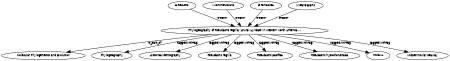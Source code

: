 digraph G {
size="3,3";
node [fontsize=7, fontname="Helvetica"];
edge [fontsize=7, fontname="Helvetica"];
node0 [label="Phylogeography of Pseudacris regilla (Anura: Hylidae) in western North America,...", width=0.27433100247,height=0.27433100247];
node1 [label="E Recuero", width=0.27433100247,height=0.27433100247];
node2 [label="I Martinezsolano", width=0.27433100247,height=0.27433100247];
node3 [label="G Parraolea", width=0.27433100247,height=0.27433100247];
node4 [label="M Garciaparis", width=0.27433100247,height=0.27433100247];
node5 [label="Molecular Phylogenetics and Evolution", width=0.27433100247,height=0.27433100247];
node6 [label="Phylogeography", width=0.27433100247,height=0.27433100247];
node7 [label="Historical demography", width=0.27433100247,height=0.27433100247];
node8 [label="Pseudacris regilla", width=0.27433100247,height=0.27433100247];
node9 [label="Pseudacris pacifica", width=0.27433100247,height=0.27433100247];
node10 [label="Pseudacris hypochondriaca", width=0.27433100247,height=0.27433100247];
node11 [label="mt-DNA", width=0.27433100247,height=0.27433100247];
node12 [label="Midpeninsular seaway", width=0.27433100247,height=0.27433100247];
node1 -> node0 [label="creator"];
node2 -> node0 [label="creator"];
node3 -> node0 [label="creator"];
node4 -> node0 [label="creator"];
node0 -> node5 [label="is_part_of"];
node0 -> node6 [label="taggedWithTag"];
node0 -> node7 [label="taggedWithTag"];
node0 -> node8 [label="taggedWithTag"];
node0 -> node9 [label="taggedWithTag"];
node0 -> node10 [label="taggedWithTag"];
node0 -> node11 [label="taggedWithTag"];
node0 -> node12 [label="taggedWithTag"];
}

